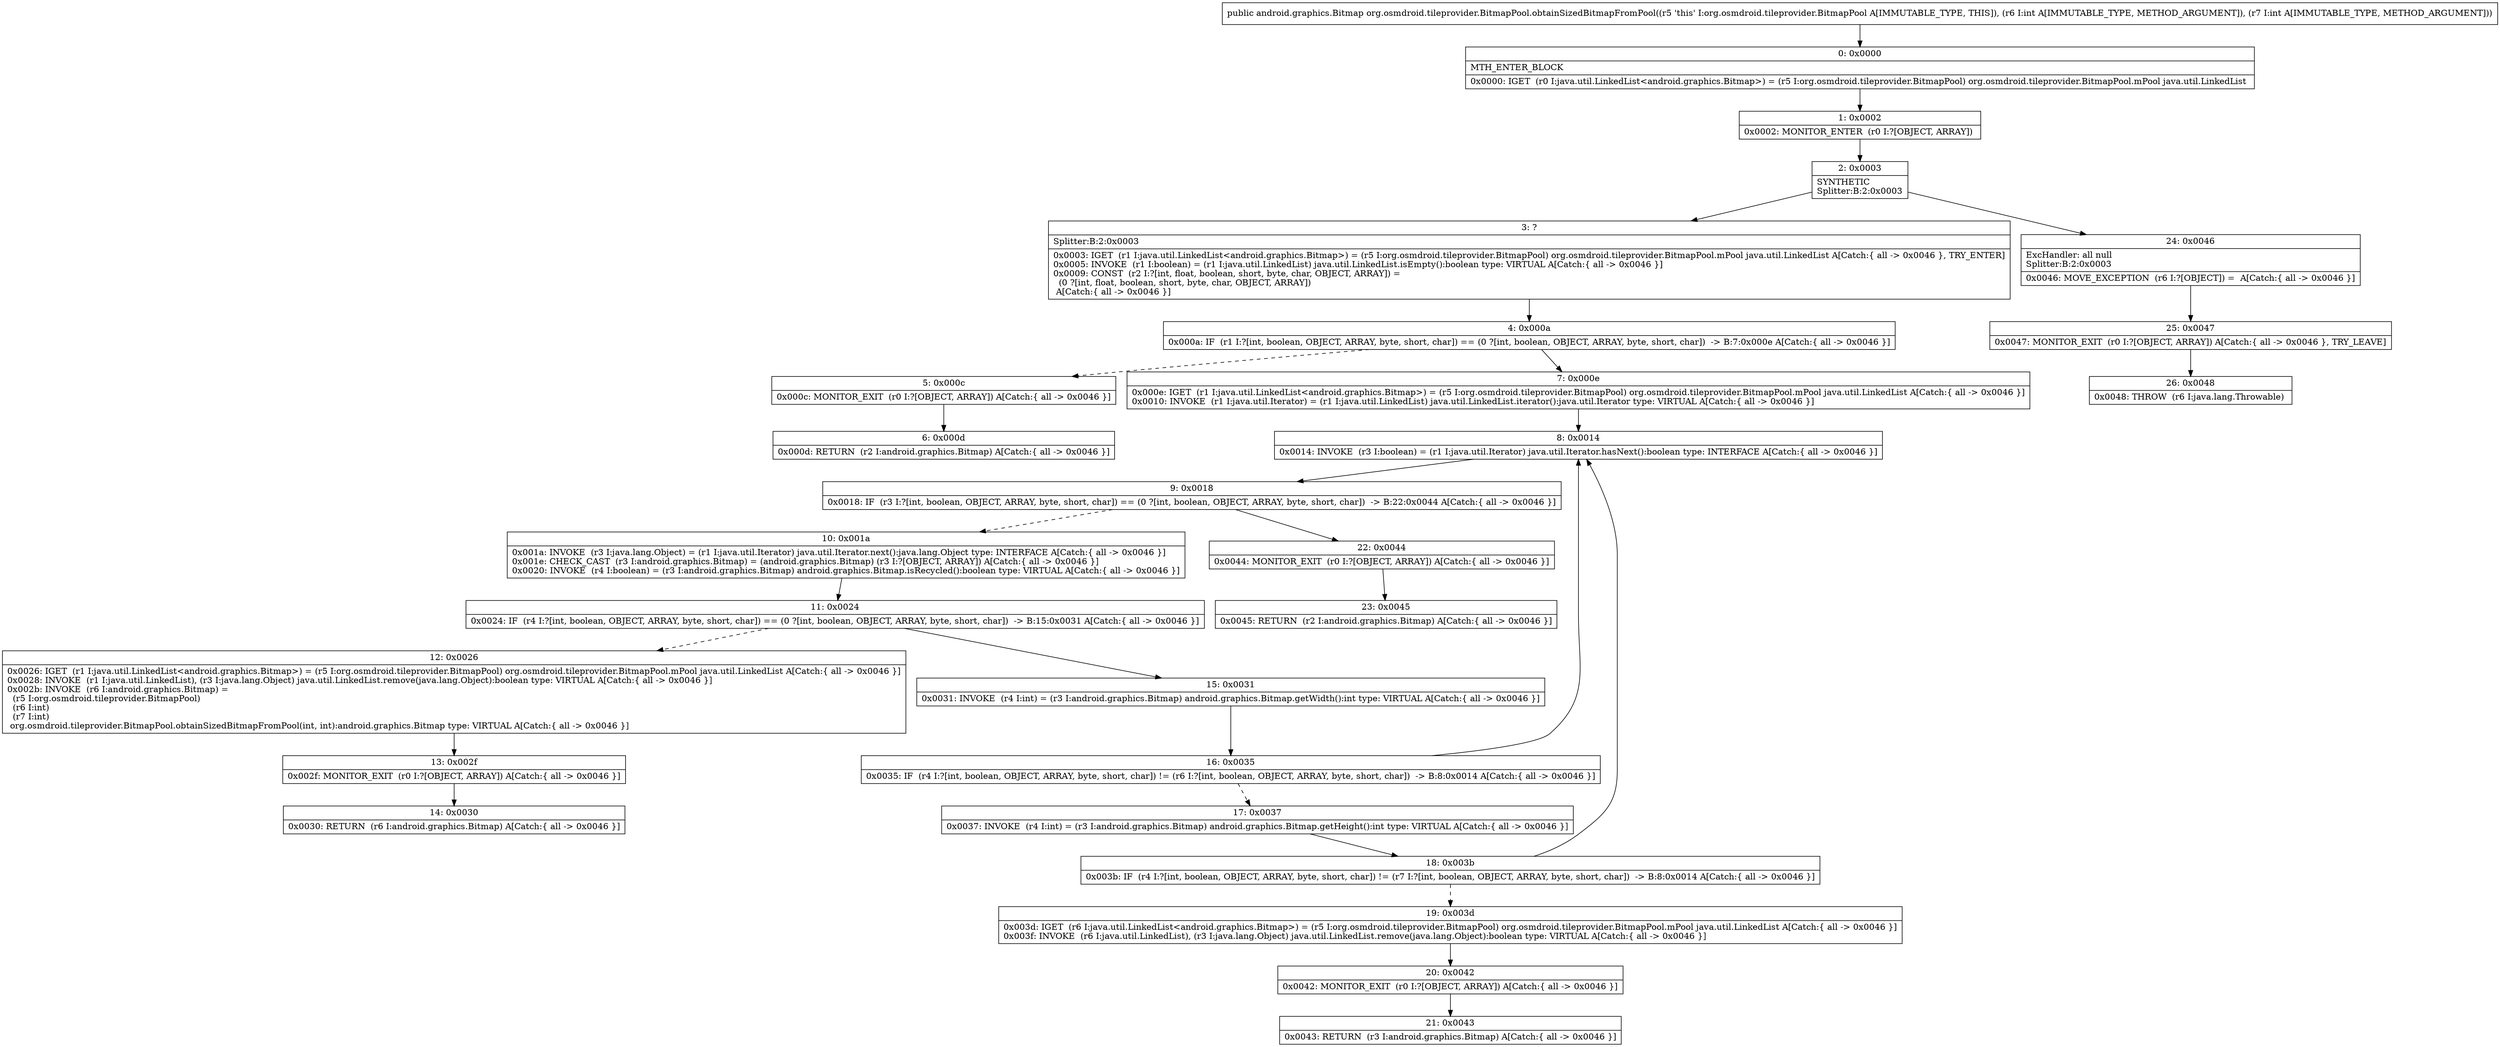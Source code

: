 digraph "CFG fororg.osmdroid.tileprovider.BitmapPool.obtainSizedBitmapFromPool(II)Landroid\/graphics\/Bitmap;" {
Node_0 [shape=record,label="{0\:\ 0x0000|MTH_ENTER_BLOCK\l|0x0000: IGET  (r0 I:java.util.LinkedList\<android.graphics.Bitmap\>) = (r5 I:org.osmdroid.tileprovider.BitmapPool) org.osmdroid.tileprovider.BitmapPool.mPool java.util.LinkedList \l}"];
Node_1 [shape=record,label="{1\:\ 0x0002|0x0002: MONITOR_ENTER  (r0 I:?[OBJECT, ARRAY]) \l}"];
Node_2 [shape=record,label="{2\:\ 0x0003|SYNTHETIC\lSplitter:B:2:0x0003\l}"];
Node_3 [shape=record,label="{3\:\ ?|Splitter:B:2:0x0003\l|0x0003: IGET  (r1 I:java.util.LinkedList\<android.graphics.Bitmap\>) = (r5 I:org.osmdroid.tileprovider.BitmapPool) org.osmdroid.tileprovider.BitmapPool.mPool java.util.LinkedList A[Catch:\{ all \-\> 0x0046 \}, TRY_ENTER]\l0x0005: INVOKE  (r1 I:boolean) = (r1 I:java.util.LinkedList) java.util.LinkedList.isEmpty():boolean type: VIRTUAL A[Catch:\{ all \-\> 0x0046 \}]\l0x0009: CONST  (r2 I:?[int, float, boolean, short, byte, char, OBJECT, ARRAY]) = \l  (0 ?[int, float, boolean, short, byte, char, OBJECT, ARRAY])\l A[Catch:\{ all \-\> 0x0046 \}]\l}"];
Node_4 [shape=record,label="{4\:\ 0x000a|0x000a: IF  (r1 I:?[int, boolean, OBJECT, ARRAY, byte, short, char]) == (0 ?[int, boolean, OBJECT, ARRAY, byte, short, char])  \-\> B:7:0x000e A[Catch:\{ all \-\> 0x0046 \}]\l}"];
Node_5 [shape=record,label="{5\:\ 0x000c|0x000c: MONITOR_EXIT  (r0 I:?[OBJECT, ARRAY]) A[Catch:\{ all \-\> 0x0046 \}]\l}"];
Node_6 [shape=record,label="{6\:\ 0x000d|0x000d: RETURN  (r2 I:android.graphics.Bitmap) A[Catch:\{ all \-\> 0x0046 \}]\l}"];
Node_7 [shape=record,label="{7\:\ 0x000e|0x000e: IGET  (r1 I:java.util.LinkedList\<android.graphics.Bitmap\>) = (r5 I:org.osmdroid.tileprovider.BitmapPool) org.osmdroid.tileprovider.BitmapPool.mPool java.util.LinkedList A[Catch:\{ all \-\> 0x0046 \}]\l0x0010: INVOKE  (r1 I:java.util.Iterator) = (r1 I:java.util.LinkedList) java.util.LinkedList.iterator():java.util.Iterator type: VIRTUAL A[Catch:\{ all \-\> 0x0046 \}]\l}"];
Node_8 [shape=record,label="{8\:\ 0x0014|0x0014: INVOKE  (r3 I:boolean) = (r1 I:java.util.Iterator) java.util.Iterator.hasNext():boolean type: INTERFACE A[Catch:\{ all \-\> 0x0046 \}]\l}"];
Node_9 [shape=record,label="{9\:\ 0x0018|0x0018: IF  (r3 I:?[int, boolean, OBJECT, ARRAY, byte, short, char]) == (0 ?[int, boolean, OBJECT, ARRAY, byte, short, char])  \-\> B:22:0x0044 A[Catch:\{ all \-\> 0x0046 \}]\l}"];
Node_10 [shape=record,label="{10\:\ 0x001a|0x001a: INVOKE  (r3 I:java.lang.Object) = (r1 I:java.util.Iterator) java.util.Iterator.next():java.lang.Object type: INTERFACE A[Catch:\{ all \-\> 0x0046 \}]\l0x001e: CHECK_CAST  (r3 I:android.graphics.Bitmap) = (android.graphics.Bitmap) (r3 I:?[OBJECT, ARRAY]) A[Catch:\{ all \-\> 0x0046 \}]\l0x0020: INVOKE  (r4 I:boolean) = (r3 I:android.graphics.Bitmap) android.graphics.Bitmap.isRecycled():boolean type: VIRTUAL A[Catch:\{ all \-\> 0x0046 \}]\l}"];
Node_11 [shape=record,label="{11\:\ 0x0024|0x0024: IF  (r4 I:?[int, boolean, OBJECT, ARRAY, byte, short, char]) == (0 ?[int, boolean, OBJECT, ARRAY, byte, short, char])  \-\> B:15:0x0031 A[Catch:\{ all \-\> 0x0046 \}]\l}"];
Node_12 [shape=record,label="{12\:\ 0x0026|0x0026: IGET  (r1 I:java.util.LinkedList\<android.graphics.Bitmap\>) = (r5 I:org.osmdroid.tileprovider.BitmapPool) org.osmdroid.tileprovider.BitmapPool.mPool java.util.LinkedList A[Catch:\{ all \-\> 0x0046 \}]\l0x0028: INVOKE  (r1 I:java.util.LinkedList), (r3 I:java.lang.Object) java.util.LinkedList.remove(java.lang.Object):boolean type: VIRTUAL A[Catch:\{ all \-\> 0x0046 \}]\l0x002b: INVOKE  (r6 I:android.graphics.Bitmap) = \l  (r5 I:org.osmdroid.tileprovider.BitmapPool)\l  (r6 I:int)\l  (r7 I:int)\l org.osmdroid.tileprovider.BitmapPool.obtainSizedBitmapFromPool(int, int):android.graphics.Bitmap type: VIRTUAL A[Catch:\{ all \-\> 0x0046 \}]\l}"];
Node_13 [shape=record,label="{13\:\ 0x002f|0x002f: MONITOR_EXIT  (r0 I:?[OBJECT, ARRAY]) A[Catch:\{ all \-\> 0x0046 \}]\l}"];
Node_14 [shape=record,label="{14\:\ 0x0030|0x0030: RETURN  (r6 I:android.graphics.Bitmap) A[Catch:\{ all \-\> 0x0046 \}]\l}"];
Node_15 [shape=record,label="{15\:\ 0x0031|0x0031: INVOKE  (r4 I:int) = (r3 I:android.graphics.Bitmap) android.graphics.Bitmap.getWidth():int type: VIRTUAL A[Catch:\{ all \-\> 0x0046 \}]\l}"];
Node_16 [shape=record,label="{16\:\ 0x0035|0x0035: IF  (r4 I:?[int, boolean, OBJECT, ARRAY, byte, short, char]) != (r6 I:?[int, boolean, OBJECT, ARRAY, byte, short, char])  \-\> B:8:0x0014 A[Catch:\{ all \-\> 0x0046 \}]\l}"];
Node_17 [shape=record,label="{17\:\ 0x0037|0x0037: INVOKE  (r4 I:int) = (r3 I:android.graphics.Bitmap) android.graphics.Bitmap.getHeight():int type: VIRTUAL A[Catch:\{ all \-\> 0x0046 \}]\l}"];
Node_18 [shape=record,label="{18\:\ 0x003b|0x003b: IF  (r4 I:?[int, boolean, OBJECT, ARRAY, byte, short, char]) != (r7 I:?[int, boolean, OBJECT, ARRAY, byte, short, char])  \-\> B:8:0x0014 A[Catch:\{ all \-\> 0x0046 \}]\l}"];
Node_19 [shape=record,label="{19\:\ 0x003d|0x003d: IGET  (r6 I:java.util.LinkedList\<android.graphics.Bitmap\>) = (r5 I:org.osmdroid.tileprovider.BitmapPool) org.osmdroid.tileprovider.BitmapPool.mPool java.util.LinkedList A[Catch:\{ all \-\> 0x0046 \}]\l0x003f: INVOKE  (r6 I:java.util.LinkedList), (r3 I:java.lang.Object) java.util.LinkedList.remove(java.lang.Object):boolean type: VIRTUAL A[Catch:\{ all \-\> 0x0046 \}]\l}"];
Node_20 [shape=record,label="{20\:\ 0x0042|0x0042: MONITOR_EXIT  (r0 I:?[OBJECT, ARRAY]) A[Catch:\{ all \-\> 0x0046 \}]\l}"];
Node_21 [shape=record,label="{21\:\ 0x0043|0x0043: RETURN  (r3 I:android.graphics.Bitmap) A[Catch:\{ all \-\> 0x0046 \}]\l}"];
Node_22 [shape=record,label="{22\:\ 0x0044|0x0044: MONITOR_EXIT  (r0 I:?[OBJECT, ARRAY]) A[Catch:\{ all \-\> 0x0046 \}]\l}"];
Node_23 [shape=record,label="{23\:\ 0x0045|0x0045: RETURN  (r2 I:android.graphics.Bitmap) A[Catch:\{ all \-\> 0x0046 \}]\l}"];
Node_24 [shape=record,label="{24\:\ 0x0046|ExcHandler: all null\lSplitter:B:2:0x0003\l|0x0046: MOVE_EXCEPTION  (r6 I:?[OBJECT]) =  A[Catch:\{ all \-\> 0x0046 \}]\l}"];
Node_25 [shape=record,label="{25\:\ 0x0047|0x0047: MONITOR_EXIT  (r0 I:?[OBJECT, ARRAY]) A[Catch:\{ all \-\> 0x0046 \}, TRY_LEAVE]\l}"];
Node_26 [shape=record,label="{26\:\ 0x0048|0x0048: THROW  (r6 I:java.lang.Throwable) \l}"];
MethodNode[shape=record,label="{public android.graphics.Bitmap org.osmdroid.tileprovider.BitmapPool.obtainSizedBitmapFromPool((r5 'this' I:org.osmdroid.tileprovider.BitmapPool A[IMMUTABLE_TYPE, THIS]), (r6 I:int A[IMMUTABLE_TYPE, METHOD_ARGUMENT]), (r7 I:int A[IMMUTABLE_TYPE, METHOD_ARGUMENT])) }"];
MethodNode -> Node_0;
Node_0 -> Node_1;
Node_1 -> Node_2;
Node_2 -> Node_3;
Node_2 -> Node_24;
Node_3 -> Node_4;
Node_4 -> Node_5[style=dashed];
Node_4 -> Node_7;
Node_5 -> Node_6;
Node_7 -> Node_8;
Node_8 -> Node_9;
Node_9 -> Node_10[style=dashed];
Node_9 -> Node_22;
Node_10 -> Node_11;
Node_11 -> Node_12[style=dashed];
Node_11 -> Node_15;
Node_12 -> Node_13;
Node_13 -> Node_14;
Node_15 -> Node_16;
Node_16 -> Node_8;
Node_16 -> Node_17[style=dashed];
Node_17 -> Node_18;
Node_18 -> Node_8;
Node_18 -> Node_19[style=dashed];
Node_19 -> Node_20;
Node_20 -> Node_21;
Node_22 -> Node_23;
Node_24 -> Node_25;
Node_25 -> Node_26;
}

